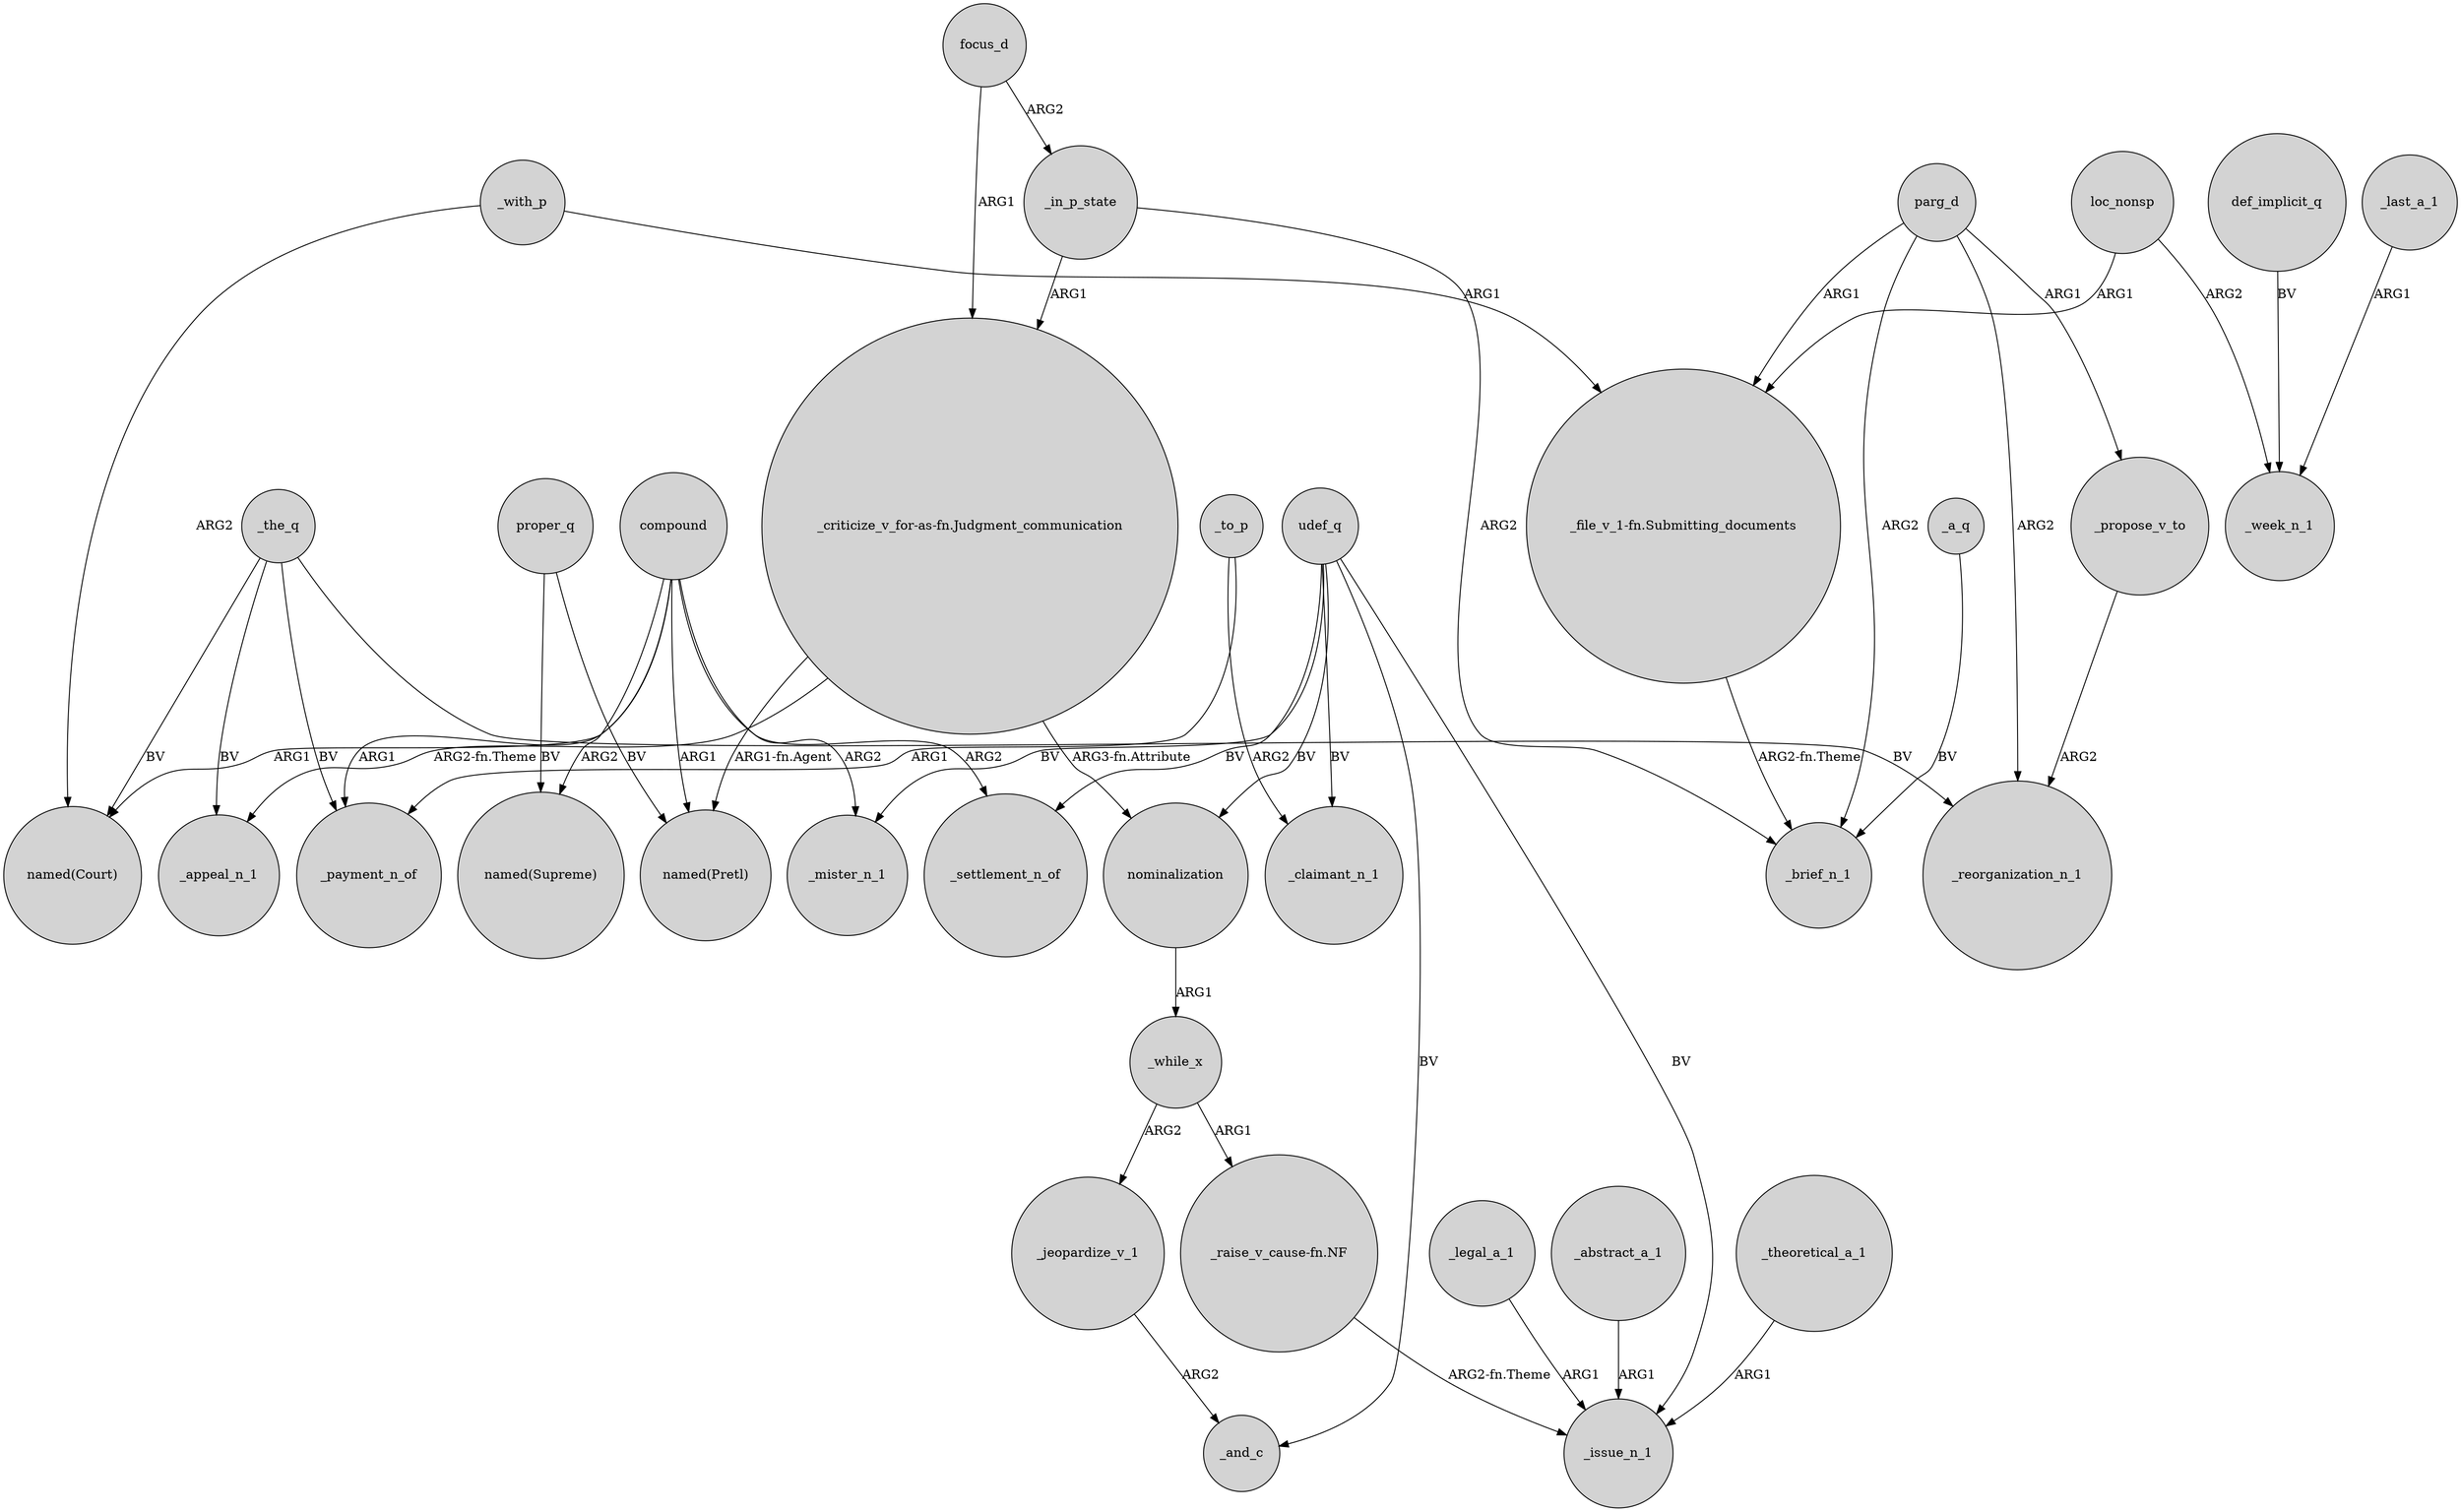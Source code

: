 digraph {
	node [shape=circle style=filled]
	_the_q -> _appeal_n_1 [label=BV]
	parg_d -> _propose_v_to [label=ARG1]
	udef_q -> _claimant_n_1 [label=BV]
	compound -> "named(Pretl)" [label=ARG1]
	"_criticize_v_for-as-fn.Judgment_communication" -> "named(Pretl)" [label="ARG1-fn.Agent"]
	def_implicit_q -> _week_n_1 [label=BV]
	_the_q -> _reorganization_n_1 [label=BV]
	_while_x -> "_raise_v_cause-fn.NF" [label=ARG1]
	proper_q -> "named(Pretl)" [label=BV]
	parg_d -> _brief_n_1 [label=ARG2]
	"_file_v_1-fn.Submitting_documents" -> _brief_n_1 [label="ARG2-fn.Theme"]
	_in_p_state -> _brief_n_1 [label=ARG2]
	compound -> _mister_n_1 [label=ARG2]
	_in_p_state -> "_criticize_v_for-as-fn.Judgment_communication" [label=ARG1]
	focus_d -> _in_p_state [label=ARG2]
	_the_q -> _payment_n_of [label=BV]
	udef_q -> _mister_n_1 [label=BV]
	parg_d -> "_file_v_1-fn.Submitting_documents" [label=ARG1]
	_the_q -> "named(Court)" [label=BV]
	_with_p -> "_file_v_1-fn.Submitting_documents" [label=ARG1]
	parg_d -> _reorganization_n_1 [label=ARG2]
	_to_p -> _claimant_n_1 [label=ARG2]
	"_criticize_v_for-as-fn.Judgment_communication" -> nominalization [label="ARG3-fn.Attribute"]
	"_criticize_v_for-as-fn.Judgment_communication" -> _appeal_n_1 [label="ARG2-fn.Theme"]
	nominalization -> _while_x [label=ARG1]
	compound -> _settlement_n_of [label=ARG2]
	_to_p -> _payment_n_of [label=ARG1]
	loc_nonsp -> _week_n_1 [label=ARG2]
	_theoretical_a_1 -> _issue_n_1 [label=ARG1]
	_a_q -> _brief_n_1 [label=BV]
	compound -> "named(Supreme)" [label=ARG2]
	focus_d -> "_criticize_v_for-as-fn.Judgment_communication" [label=ARG1]
	compound -> _payment_n_of [label=ARG1]
	proper_q -> "named(Supreme)" [label=BV]
	_last_a_1 -> _week_n_1 [label=ARG1]
	"_raise_v_cause-fn.NF" -> _issue_n_1 [label="ARG2-fn.Theme"]
	udef_q -> _issue_n_1 [label=BV]
	udef_q -> nominalization [label=BV]
	_while_x -> _jeopardize_v_1 [label=ARG2]
	_legal_a_1 -> _issue_n_1 [label=ARG1]
	_propose_v_to -> _reorganization_n_1 [label=ARG2]
	_abstract_a_1 -> _issue_n_1 [label=ARG1]
	udef_q -> _settlement_n_of [label=BV]
	loc_nonsp -> "_file_v_1-fn.Submitting_documents" [label=ARG1]
	_with_p -> "named(Court)" [label=ARG2]
	udef_q -> _and_c [label=BV]
	compound -> "named(Court)" [label=ARG1]
	_jeopardize_v_1 -> _and_c [label=ARG2]
}
